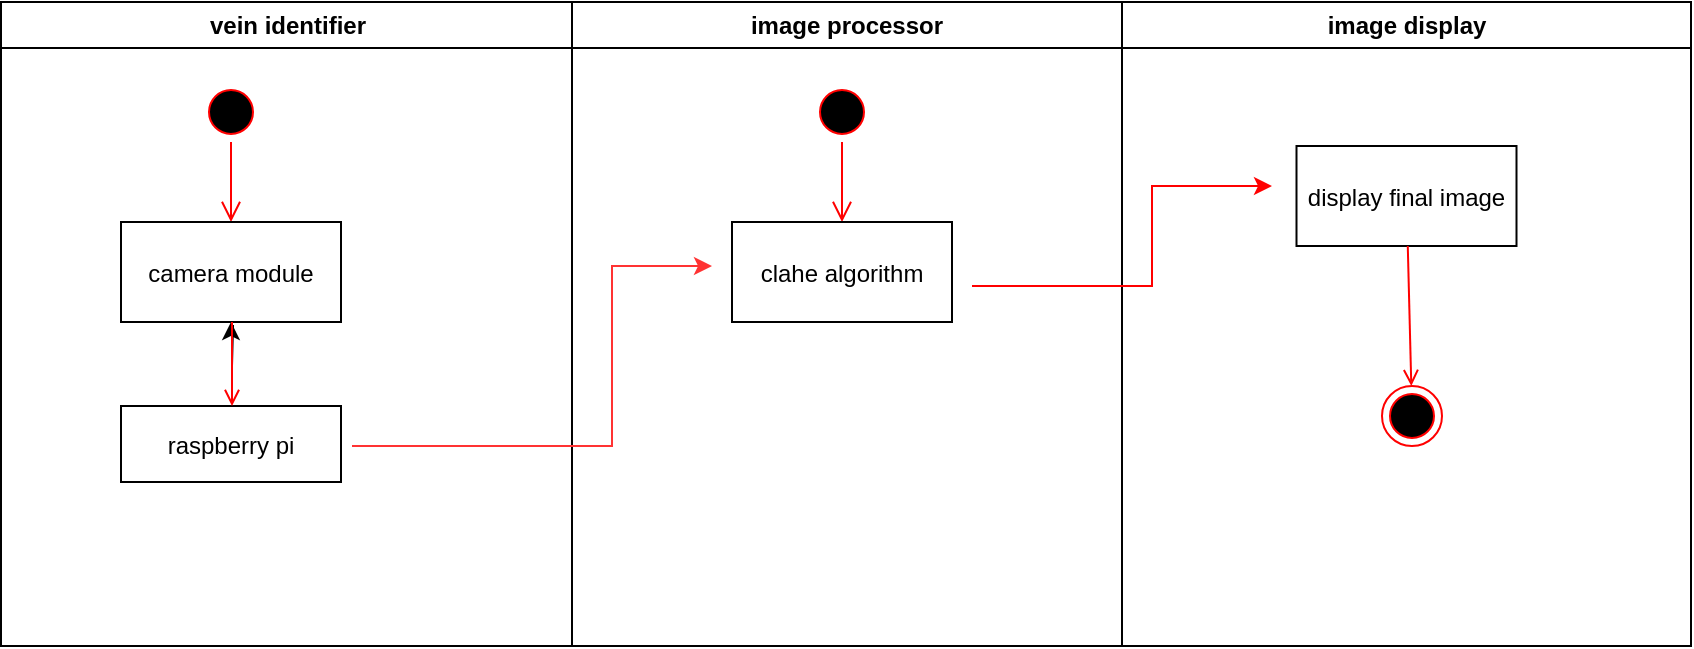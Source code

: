 <mxfile version="21.2.2" type="device">
  <diagram name="Page-1" id="e7e014a7-5840-1c2e-5031-d8a46d1fe8dd">
    <mxGraphModel dx="1434" dy="806" grid="1" gridSize="10" guides="1" tooltips="1" connect="1" arrows="1" fold="1" page="1" pageScale="1" pageWidth="1169" pageHeight="826" background="none" math="0" shadow="0">
      <root>
        <mxCell id="0" />
        <mxCell id="1" parent="0" />
        <mxCell id="2" value="vein identifier" style="swimlane;whiteSpace=wrap" parent="1" vertex="1">
          <mxGeometry x="164.5" y="128" width="285.5" height="322" as="geometry" />
        </mxCell>
        <mxCell id="5" value="" style="ellipse;shape=startState;fillColor=#000000;strokeColor=#ff0000;" parent="2" vertex="1">
          <mxGeometry x="100" y="40" width="30" height="30" as="geometry" />
        </mxCell>
        <mxCell id="6" value="" style="edgeStyle=elbowEdgeStyle;elbow=horizontal;verticalAlign=bottom;endArrow=open;endSize=8;strokeColor=#FF0000;endFill=1;rounded=0" parent="2" source="5" target="7" edge="1">
          <mxGeometry x="100" y="40" as="geometry">
            <mxPoint x="115" y="110" as="targetPoint" />
          </mxGeometry>
        </mxCell>
        <mxCell id="7" value="camera module" style="" parent="2" vertex="1">
          <mxGeometry x="60" y="110" width="110" height="50" as="geometry" />
        </mxCell>
        <mxCell id="I37AFFDfcf1nXauA_Cqu-41" value="" style="edgeStyle=orthogonalEdgeStyle;rounded=0;orthogonalLoop=1;jettySize=auto;html=1;" edge="1" parent="2" target="7">
          <mxGeometry relative="1" as="geometry">
            <mxPoint x="115.5" y="182" as="sourcePoint" />
          </mxGeometry>
        </mxCell>
        <mxCell id="8" value="raspberry pi" style="" parent="2" vertex="1">
          <mxGeometry x="60" y="202" width="110" height="38" as="geometry" />
        </mxCell>
        <mxCell id="9" value="" style="endArrow=open;strokeColor=#FF0000;endFill=1;rounded=0" parent="2" edge="1">
          <mxGeometry relative="1" as="geometry">
            <mxPoint x="115.5" y="160" as="sourcePoint" />
            <mxPoint x="115.5" y="202" as="targetPoint" />
          </mxGeometry>
        </mxCell>
        <mxCell id="3" value="image processor" style="swimlane;whiteSpace=wrap" parent="1" vertex="1">
          <mxGeometry x="450" y="128" width="275" height="322" as="geometry" />
        </mxCell>
        <mxCell id="13" value="" style="ellipse;shape=startState;fillColor=#000000;strokeColor=#ff0000;" parent="3" vertex="1">
          <mxGeometry x="120" y="40" width="30" height="30" as="geometry" />
        </mxCell>
        <mxCell id="14" value="" style="edgeStyle=elbowEdgeStyle;elbow=horizontal;verticalAlign=bottom;endArrow=open;endSize=8;strokeColor=#FF0000;endFill=1;rounded=0" parent="3" source="13" target="15" edge="1">
          <mxGeometry x="40" y="20" as="geometry">
            <mxPoint x="55" y="90" as="targetPoint" />
          </mxGeometry>
        </mxCell>
        <mxCell id="15" value="clahe algorithm" style="" parent="3" vertex="1">
          <mxGeometry x="80" y="110" width="110" height="50" as="geometry" />
        </mxCell>
        <mxCell id="4" value="image display" style="swimlane;whiteSpace=wrap" parent="1" vertex="1">
          <mxGeometry x="725" y="128" width="284.5" height="322" as="geometry" />
        </mxCell>
        <mxCell id="33" value="display final image" style="" parent="4" vertex="1">
          <mxGeometry x="87.25" y="72" width="110" height="50" as="geometry" />
        </mxCell>
        <mxCell id="38" value="" style="ellipse;shape=endState;fillColor=#000000;strokeColor=#ff0000" parent="4" vertex="1">
          <mxGeometry x="130" y="192" width="30" height="30" as="geometry" />
        </mxCell>
        <mxCell id="39" value="" style="endArrow=open;strokeColor=#FF0000;endFill=1;rounded=0" parent="4" source="33" target="38" edge="1">
          <mxGeometry relative="1" as="geometry" />
        </mxCell>
        <mxCell id="I37AFFDfcf1nXauA_Cqu-44" value="" style="endArrow=classic;html=1;rounded=0;fillColor=#f8cecc;strokeColor=#FF3333;" edge="1" parent="1">
          <mxGeometry width="50" height="50" relative="1" as="geometry">
            <mxPoint x="340" y="350" as="sourcePoint" />
            <mxPoint x="520" y="260" as="targetPoint" />
            <Array as="points">
              <mxPoint x="470" y="350" />
              <mxPoint x="470" y="260" />
            </Array>
          </mxGeometry>
        </mxCell>
        <mxCell id="I37AFFDfcf1nXauA_Cqu-45" value="" style="endArrow=classic;html=1;rounded=0;strokeColor=#FF0000;" edge="1" parent="1">
          <mxGeometry width="50" height="50" relative="1" as="geometry">
            <mxPoint x="650" y="270" as="sourcePoint" />
            <mxPoint x="800" y="220" as="targetPoint" />
            <Array as="points">
              <mxPoint x="740" y="270" />
              <mxPoint x="740" y="220" />
            </Array>
          </mxGeometry>
        </mxCell>
      </root>
    </mxGraphModel>
  </diagram>
</mxfile>
